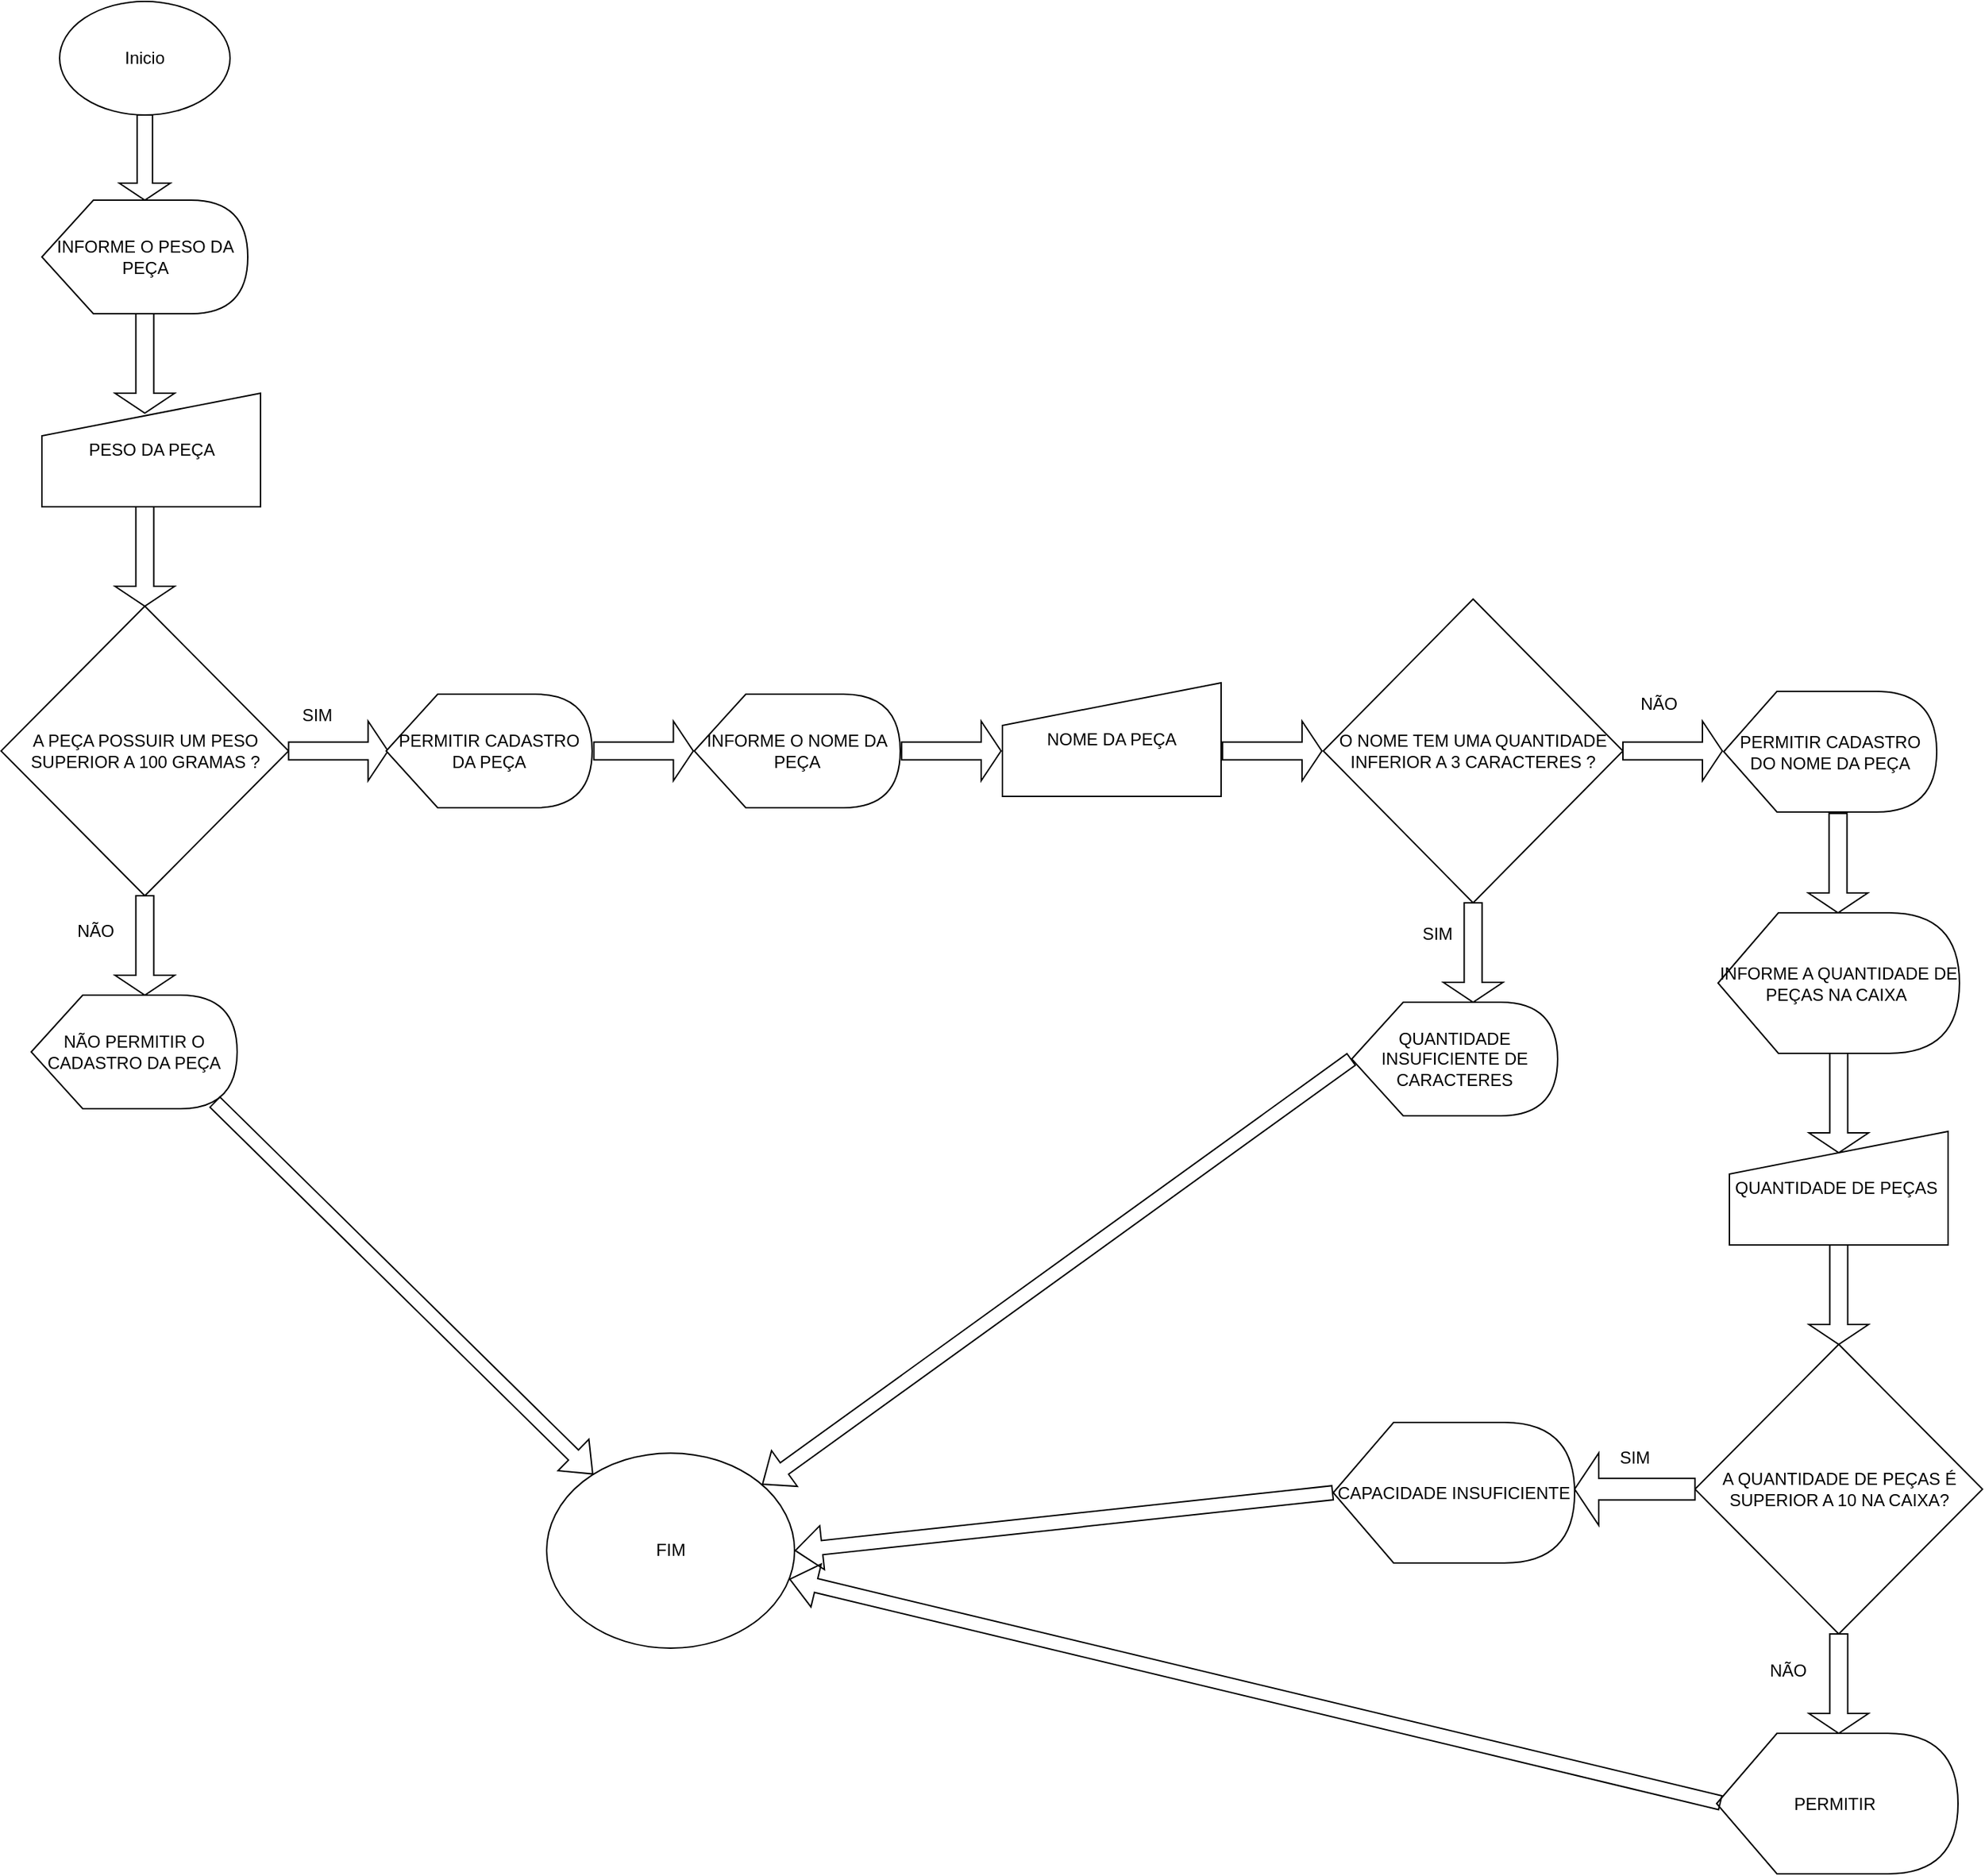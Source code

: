 <mxfile version="20.0.4" type="google"><diagram id="2PH9kG9M5Omh5KVpI9Td" name="Page-1"><mxGraphModel grid="1" page="1" gridSize="10" guides="1" tooltips="1" connect="1" arrows="1" fold="1" pageScale="1" pageWidth="583" pageHeight="413" math="0" shadow="0"><root><mxCell id="0"/><mxCell id="1" parent="0"/><mxCell id="uQyAnbI4G2A12hDOfhLr-1" value="Inicio" style="ellipse;whiteSpace=wrap;html=1;" vertex="1" parent="1"><mxGeometry x="40" y="10" width="120" height="80" as="geometry"/></mxCell><mxCell id="uQyAnbI4G2A12hDOfhLr-2" value="" style="shape=singleArrow;direction=south;whiteSpace=wrap;html=1;" vertex="1" parent="1"><mxGeometry x="82" y="90" width="36" height="60" as="geometry"/></mxCell><mxCell id="uQyAnbI4G2A12hDOfhLr-3" value="INFORME O PESO DA PEÇA" style="shape=display;whiteSpace=wrap;html=1;" vertex="1" parent="1"><mxGeometry x="27.5" y="150" width="145" height="80" as="geometry"/></mxCell><mxCell id="uQyAnbI4G2A12hDOfhLr-7" value="PESO DA PEÇA" style="shape=manualInput;whiteSpace=wrap;html=1;" vertex="1" parent="1"><mxGeometry x="27.5" y="286" width="154" height="80" as="geometry"/></mxCell><mxCell id="uQyAnbI4G2A12hDOfhLr-8" value="" style="shape=singleArrow;direction=south;whiteSpace=wrap;html=1;" vertex="1" parent="1"><mxGeometry x="79" y="230" width="42" height="70" as="geometry"/></mxCell><mxCell id="uQyAnbI4G2A12hDOfhLr-12" value="A PEÇA POSSUIR UM PESO SUPERIOR A 100 GRAMAS ?" style="rhombus;whiteSpace=wrap;html=1;" vertex="1" parent="1"><mxGeometry x="-1.25" y="436" width="202.5" height="204" as="geometry"/></mxCell><mxCell id="uQyAnbI4G2A12hDOfhLr-14" value="" style="shape=singleArrow;direction=south;whiteSpace=wrap;html=1;" vertex="1" parent="1"><mxGeometry x="79" y="366" width="42" height="70" as="geometry"/></mxCell><mxCell id="uQyAnbI4G2A12hDOfhLr-16" value="" style="shape=singleArrow;direction=south;whiteSpace=wrap;html=1;" vertex="1" parent="1"><mxGeometry x="79" y="640" width="42" height="70" as="geometry"/></mxCell><mxCell id="uQyAnbI4G2A12hDOfhLr-21" value="" style="shape=singleArrow;whiteSpace=wrap;html=1;" vertex="1" parent="1"><mxGeometry x="201.25" y="517" width="70" height="42" as="geometry"/></mxCell><mxCell id="uQyAnbI4G2A12hDOfhLr-22" value="SIM" style="text;html=1;align=center;verticalAlign=middle;resizable=0;points=[];autosize=1;strokeColor=none;fillColor=none;" vertex="1" parent="1"><mxGeometry x="201.25" y="498" width="40" height="30" as="geometry"/></mxCell><mxCell id="uQyAnbI4G2A12hDOfhLr-23" value="NÃO" style="text;html=1;align=center;verticalAlign=middle;resizable=0;points=[];autosize=1;strokeColor=none;fillColor=none;" vertex="1" parent="1"><mxGeometry x="40" y="650" width="50" height="30" as="geometry"/></mxCell><mxCell id="uQyAnbI4G2A12hDOfhLr-24" value="NÃO PERMITIR O CADASTRO DA PEÇA" style="shape=display;whiteSpace=wrap;html=1;" vertex="1" parent="1"><mxGeometry x="20" y="710" width="145" height="80" as="geometry"/></mxCell><mxCell id="uQyAnbI4G2A12hDOfhLr-25" value="PERMITIR CADASTRO DA PEÇA" style="shape=display;whiteSpace=wrap;html=1;" vertex="1" parent="1"><mxGeometry x="270" y="498" width="145" height="80" as="geometry"/></mxCell><mxCell id="uQyAnbI4G2A12hDOfhLr-26" value="" style="shape=singleArrow;whiteSpace=wrap;html=1;" vertex="1" parent="1"><mxGeometry x="416.25" y="517" width="70" height="42" as="geometry"/></mxCell><mxCell id="uQyAnbI4G2A12hDOfhLr-27" value="FIM" style="ellipse;whiteSpace=wrap;html=1;" vertex="1" parent="1"><mxGeometry x="383" y="1032.57" width="174.59" height="137.43" as="geometry"/></mxCell><mxCell id="uQyAnbI4G2A12hDOfhLr-29" value="INFORME O NOME DA PEÇA" style="shape=display;whiteSpace=wrap;html=1;" vertex="1" parent="1"><mxGeometry x="487" y="498" width="145" height="80" as="geometry"/></mxCell><mxCell id="uQyAnbI4G2A12hDOfhLr-31" value="" style="shape=singleArrow;whiteSpace=wrap;html=1;" vertex="1" parent="1"><mxGeometry x="633" y="517" width="70" height="42" as="geometry"/></mxCell><mxCell id="uQyAnbI4G2A12hDOfhLr-32" value="NOME DA PEÇA" style="shape=manualInput;whiteSpace=wrap;html=1;" vertex="1" parent="1"><mxGeometry x="704" y="490" width="154" height="80" as="geometry"/></mxCell><mxCell id="uQyAnbI4G2A12hDOfhLr-33" value="O NOME TEM UMA QUANTIDADE INFERIOR A 3 CARACTERES ?" style="rhombus;whiteSpace=wrap;html=1;" vertex="1" parent="1"><mxGeometry x="930" y="431" width="211" height="214" as="geometry"/></mxCell><mxCell id="uQyAnbI4G2A12hDOfhLr-34" value="" style="shape=singleArrow;whiteSpace=wrap;html=1;" vertex="1" parent="1"><mxGeometry x="859" y="517" width="70" height="42" as="geometry"/></mxCell><mxCell id="uQyAnbI4G2A12hDOfhLr-37" value="NÃO" style="text;html=1;align=center;verticalAlign=middle;resizable=0;points=[];autosize=1;strokeColor=none;fillColor=none;" vertex="1" parent="1"><mxGeometry x="1141" y="490" width="50" height="30" as="geometry"/></mxCell><mxCell id="uQyAnbI4G2A12hDOfhLr-38" value="SIM" style="text;html=1;align=center;verticalAlign=middle;resizable=0;points=[];autosize=1;strokeColor=none;fillColor=none;" vertex="1" parent="1"><mxGeometry x="990" y="652" width="40" height="30" as="geometry"/></mxCell><mxCell id="uQyAnbI4G2A12hDOfhLr-39" value="QUANTIDADE INSUFICIENTE DE CARACTERES" style="shape=display;whiteSpace=wrap;html=1;" vertex="1" parent="1"><mxGeometry x="950" y="715" width="145" height="80" as="geometry"/></mxCell><mxCell id="uQyAnbI4G2A12hDOfhLr-40" value="PERMITIR CADASTRO DO NOME DA PEÇA" style="shape=display;whiteSpace=wrap;html=1;" vertex="1" parent="1"><mxGeometry x="1212" y="496" width="150" height="85" as="geometry"/></mxCell><mxCell id="uQyAnbI4G2A12hDOfhLr-41" value="" style="shape=singleArrow;direction=south;whiteSpace=wrap;html=1;" vertex="1" parent="1"><mxGeometry x="1271.5" y="582" width="42" height="70" as="geometry"/></mxCell><mxCell id="uQyAnbI4G2A12hDOfhLr-42" value="INFORME A QUANTIDADE DE PEÇAS NA CAIXA&amp;nbsp;" style="shape=display;whiteSpace=wrap;html=1;" vertex="1" parent="1"><mxGeometry x="1208" y="652" width="170" height="99" as="geometry"/></mxCell><mxCell id="uQyAnbI4G2A12hDOfhLr-43" value="QUANTIDADE DE PEÇAS&amp;nbsp;" style="shape=manualInput;whiteSpace=wrap;html=1;" vertex="1" parent="1"><mxGeometry x="1216" y="806" width="154" height="80" as="geometry"/></mxCell><mxCell id="uQyAnbI4G2A12hDOfhLr-47" value="" style="shape=singleArrow;direction=south;whiteSpace=wrap;html=1;" vertex="1" parent="1"><mxGeometry x="1272" y="751" width="42" height="70" as="geometry"/></mxCell><mxCell id="uQyAnbI4G2A12hDOfhLr-48" value="" style="shape=singleArrow;direction=south;whiteSpace=wrap;html=1;" vertex="1" parent="1"><mxGeometry x="1272" y="886" width="42" height="70" as="geometry"/></mxCell><mxCell id="uQyAnbI4G2A12hDOfhLr-49" value="A QUANTIDADE DE PEÇAS É SUPERIOR A 10 NA CAIXA?" style="rhombus;whiteSpace=wrap;html=1;" vertex="1" parent="1"><mxGeometry x="1191.75" y="956" width="202.5" height="204" as="geometry"/></mxCell><mxCell id="uQyAnbI4G2A12hDOfhLr-50" value="" style="shape=flexArrow;endArrow=classic;html=1;rounded=0;exitX=0.89;exitY=0.938;exitDx=0;exitDy=0;exitPerimeter=0;" edge="1" parent="1" source="uQyAnbI4G2A12hDOfhLr-24" target="uQyAnbI4G2A12hDOfhLr-27"><mxGeometry width="50" height="50" relative="1" as="geometry"><mxPoint x="172.5" y="810" as="sourcePoint"/><mxPoint x="360" y="980" as="targetPoint"/></mxGeometry></mxCell><mxCell id="uQyAnbI4G2A12hDOfhLr-51" value="" style="shape=singleArrow;direction=south;whiteSpace=wrap;html=1;" vertex="1" parent="1"><mxGeometry x="1272" y="1160" width="42" height="70" as="geometry"/></mxCell><mxCell id="uQyAnbI4G2A12hDOfhLr-52" value="NÃO" style="text;html=1;align=center;verticalAlign=middle;resizable=0;points=[];autosize=1;strokeColor=none;fillColor=none;" vertex="1" parent="1"><mxGeometry x="1231.5" y="1171" width="50" height="30" as="geometry"/></mxCell><mxCell id="uQyAnbI4G2A12hDOfhLr-55" value="SIM" style="text;html=1;align=center;verticalAlign=middle;resizable=0;points=[];autosize=1;strokeColor=none;fillColor=none;" vertex="1" parent="1"><mxGeometry x="1129.38" y="1021" width="40" height="30" as="geometry"/></mxCell><mxCell id="uQyAnbI4G2A12hDOfhLr-56" value="" style="shape=singleArrow;direction=west;whiteSpace=wrap;html=1;" vertex="1" parent="1"><mxGeometry x="1107" y="1032.57" width="84.75" height="50.85" as="geometry"/></mxCell><mxCell id="uQyAnbI4G2A12hDOfhLr-58" value="CAPACIDADE INSUFICIENTE" style="shape=display;whiteSpace=wrap;html=1;" vertex="1" parent="1"><mxGeometry x="937" y="1011" width="170" height="99" as="geometry"/></mxCell><mxCell id="uQyAnbI4G2A12hDOfhLr-64" value="PERMITIR&amp;nbsp;" style="shape=display;whiteSpace=wrap;html=1;" vertex="1" parent="1"><mxGeometry x="1207" y="1230" width="170" height="99" as="geometry"/></mxCell><mxCell id="uQyAnbI4G2A12hDOfhLr-67" value="" style="shape=singleArrow;whiteSpace=wrap;html=1;" vertex="1" parent="1"><mxGeometry x="1141" y="517" width="70" height="42" as="geometry"/></mxCell><mxCell id="uQyAnbI4G2A12hDOfhLr-86" value="" style="shape=singleArrow;direction=south;whiteSpace=wrap;html=1;" vertex="1" parent="1"><mxGeometry x="1014.5" y="645" width="42" height="70" as="geometry"/></mxCell><mxCell id="uQyAnbI4G2A12hDOfhLr-87" value="" style="shape=flexArrow;endArrow=classic;html=1;rounded=0;exitX=0;exitY=0.5;exitDx=0;exitDy=0;exitPerimeter=0;" edge="1" parent="1" source="uQyAnbI4G2A12hDOfhLr-39" target="uQyAnbI4G2A12hDOfhLr-27"><mxGeometry width="50" height="50" relative="1" as="geometry"><mxPoint x="1070" y="1030" as="sourcePoint"/><mxPoint x="1120" y="980" as="targetPoint"/></mxGeometry></mxCell><mxCell id="uQyAnbI4G2A12hDOfhLr-88" value="" style="shape=flexArrow;endArrow=classic;html=1;rounded=0;exitX=0;exitY=0.5;exitDx=0;exitDy=0;exitPerimeter=0;entryX=1;entryY=0.5;entryDx=0;entryDy=0;" edge="1" parent="1" source="uQyAnbI4G2A12hDOfhLr-58" target="uQyAnbI4G2A12hDOfhLr-27"><mxGeometry width="50" height="50" relative="1" as="geometry"><mxPoint x="1070" y="1030" as="sourcePoint"/><mxPoint x="1120" y="980" as="targetPoint"/></mxGeometry></mxCell><mxCell id="uQyAnbI4G2A12hDOfhLr-89" value="" style="shape=flexArrow;endArrow=classic;html=1;rounded=0;" edge="1" parent="1" target="uQyAnbI4G2A12hDOfhLr-27"><mxGeometry width="50" height="50" relative="1" as="geometry"><mxPoint x="1210" y="1279" as="sourcePoint"/><mxPoint x="801.5" y="1279.41" as="targetPoint"/></mxGeometry></mxCell></root></mxGraphModel></diagram></mxfile>